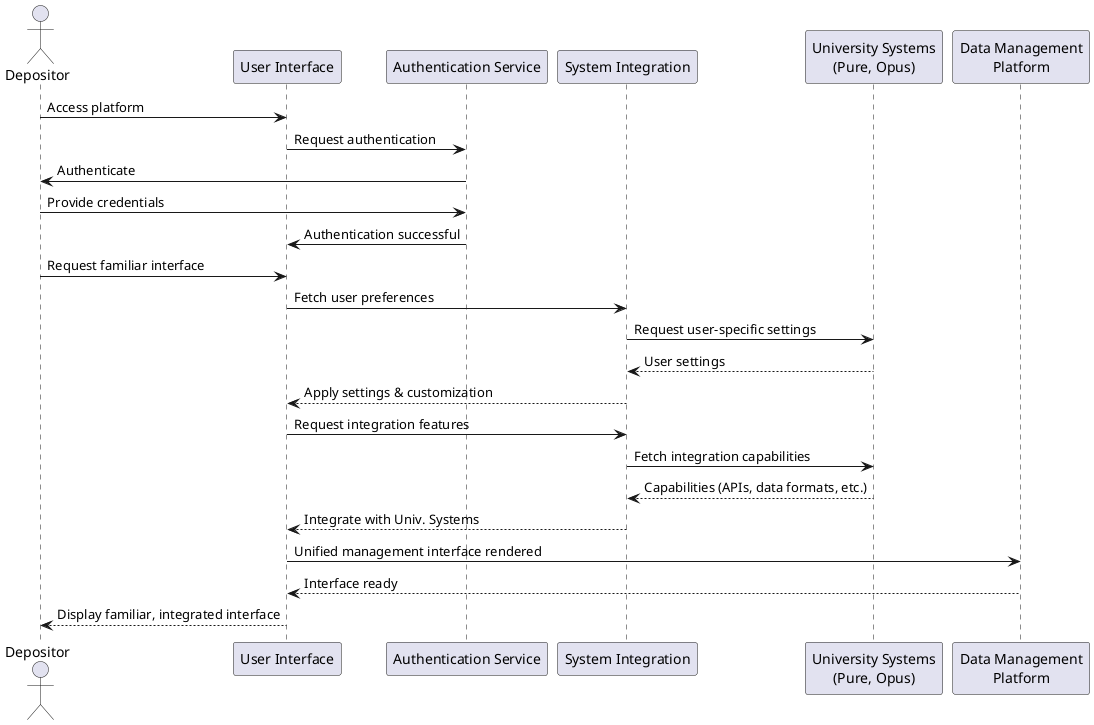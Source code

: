 @startuml
actor Depositor
participant "User Interface" as UI
participant "Authentication Service" as Auth
participant "System Integration" as SI
participant "University Systems\n(Pure, Opus)" as UnivSys
participant "Data Management\nPlatform" as DMP

Depositor -> UI: Access platform
UI -> Auth: Request authentication
Auth -> Depositor: Authenticate
Depositor -> Auth: Provide credentials
Auth -> UI: Authentication successful

Depositor -> UI: Request familiar interface
UI -> SI: Fetch user preferences
SI -> UnivSys: Request user-specific settings
UnivSys --> SI: User settings
SI --> UI: Apply settings & customization

UI -> SI: Request integration features
SI -> UnivSys: Fetch integration capabilities
UnivSys --> SI: Capabilities (APIs, data formats, etc.)
SI --> UI: Integrate with Univ. Systems
UI -> DMP: Unified management interface rendered
DMP --> UI: Interface ready

UI --> Depositor: Display familiar, integrated interface
@enduml
